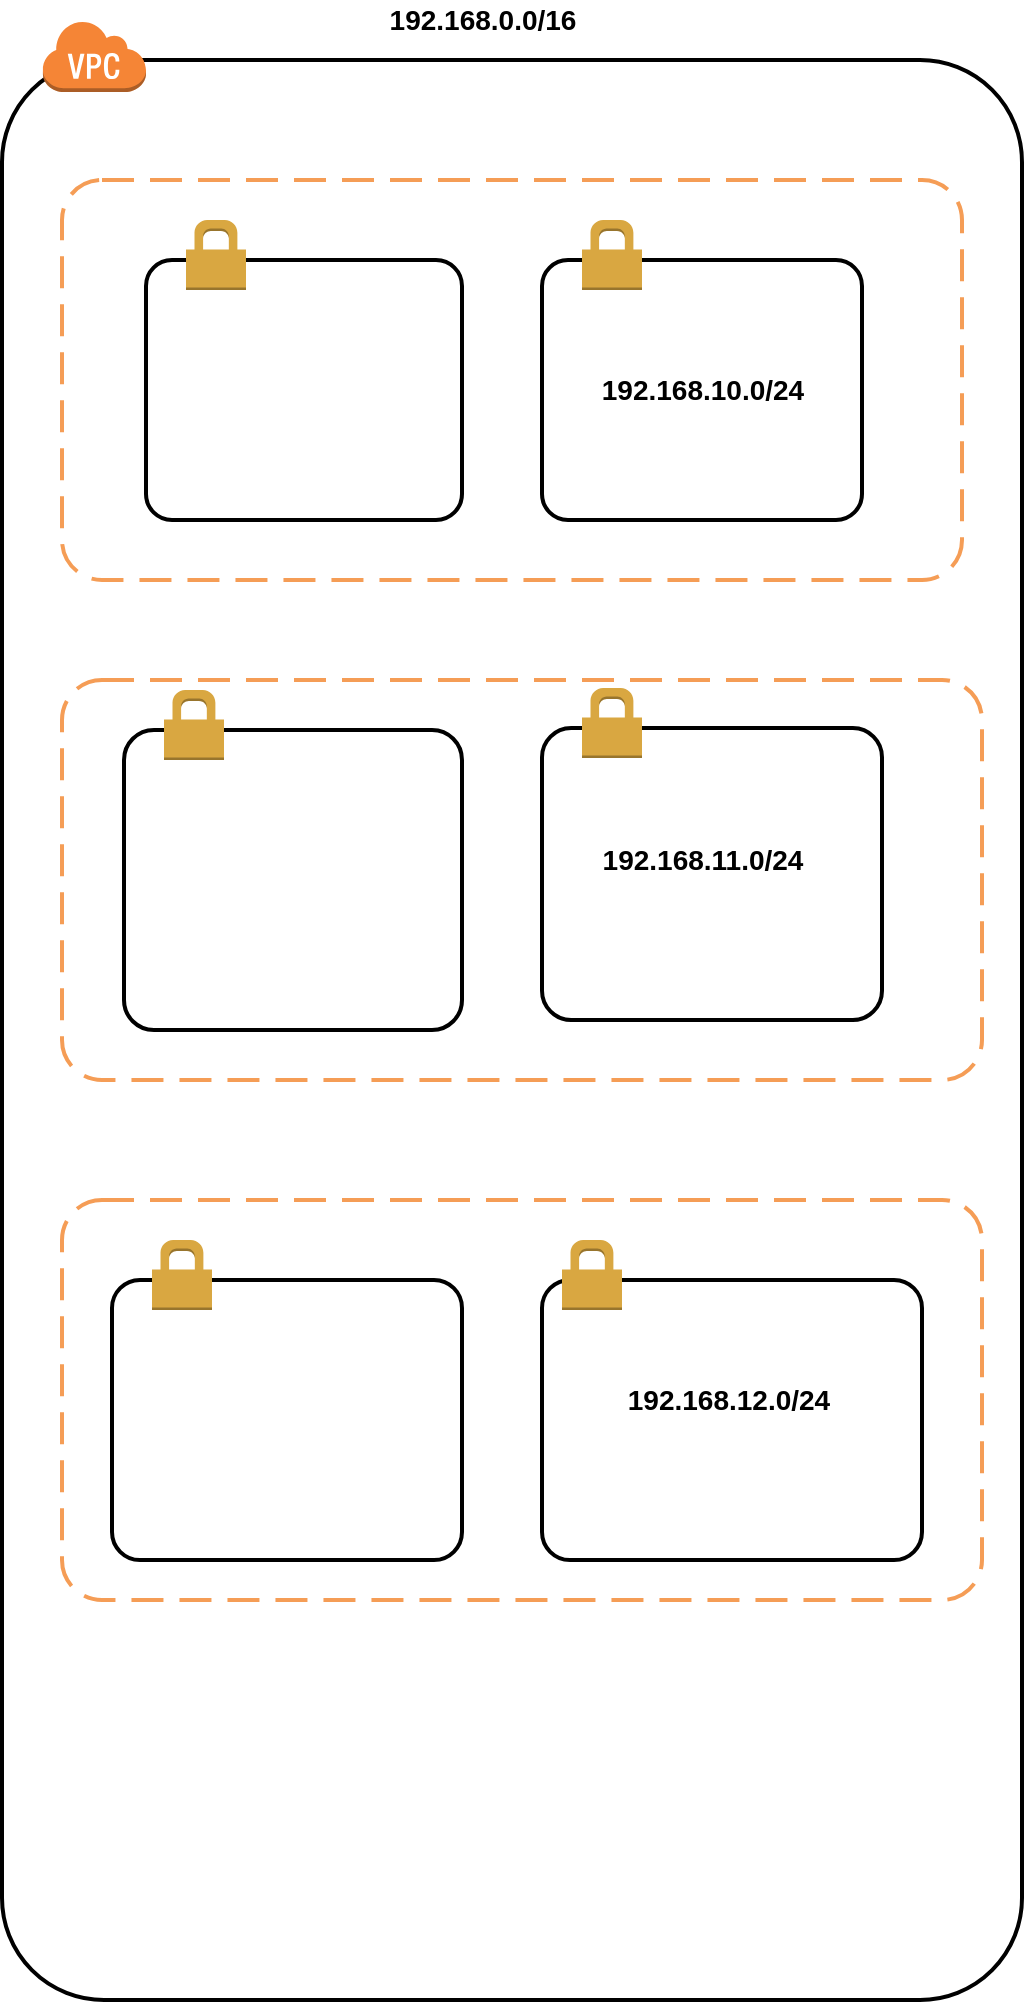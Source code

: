 <mxfile version="10.6.0" type="device"><diagram id="-bAomyNJUzDlAyb0UUNQ" name="Page-1"><mxGraphModel dx="1443" dy="761" grid="1" gridSize="10" guides="1" tooltips="1" connect="1" arrows="1" fold="1" page="1" pageScale="1" pageWidth="827" pageHeight="1169" math="0" shadow="0"><root><mxCell id="0"/><mxCell id="1" parent="0"/><mxCell id="UnjPQhtGvIg6vFcrU2ng-15" value="" style="rounded=1;arcSize=10;dashed=0;strokeColor=#000000;fillColor=none;gradientColor=none;strokeWidth=2;" parent="1" vertex="1"><mxGeometry x="110" y="190" width="510" height="970" as="geometry"/></mxCell><mxCell id="UnjPQhtGvIg6vFcrU2ng-16" value="" style="dashed=0;html=1;shape=mxgraph.aws3.virtual_private_cloud;fillColor=#F58536;gradientColor=none;dashed=0;" parent="1" vertex="1"><mxGeometry x="130" y="170" width="52" height="36" as="geometry"/></mxCell><mxCell id="UnjPQhtGvIg6vFcrU2ng-17" value="192.168.0.0/16&lt;br style=&quot;font-size: 14px;&quot;&gt;" style="text;html=1;resizable=0;autosize=1;align=center;verticalAlign=middle;points=[];fillColor=none;strokeColor=none;rounded=0;fontStyle=1;fontSize=14;" parent="1" vertex="1"><mxGeometry x="300" y="160" width="100" height="20" as="geometry"/></mxCell><mxCell id="UnjPQhtGvIg6vFcrU2ng-18" value="" style="rounded=1;arcSize=10;dashed=1;strokeColor=#F59D56;fillColor=none;gradientColor=none;dashPattern=8 4;strokeWidth=2;fontSize=14;" parent="1" vertex="1"><mxGeometry x="140" y="250" width="450" height="200" as="geometry"/></mxCell><mxCell id="UnjPQhtGvIg6vFcrU2ng-19" value="" style="rounded=1;arcSize=10;dashed=0;strokeColor=#000000;fillColor=none;gradientColor=none;strokeWidth=2;fontSize=14;" parent="1" vertex="1"><mxGeometry x="182" y="290" width="158" height="130" as="geometry"/></mxCell><mxCell id="UnjPQhtGvIg6vFcrU2ng-20" value="" style="dashed=0;html=1;shape=mxgraph.aws3.permissions;fillColor=#D9A741;gradientColor=none;dashed=0;fontSize=14;" parent="1" vertex="1"><mxGeometry x="202" y="270" width="30" height="35" as="geometry"/></mxCell><mxCell id="UnjPQhtGvIg6vFcrU2ng-22" value="" style="rounded=1;arcSize=10;dashed=0;strokeColor=#000000;fillColor=none;gradientColor=none;strokeWidth=2;fontSize=14;" parent="1" vertex="1"><mxGeometry x="380" y="290" width="160" height="130" as="geometry"/></mxCell><mxCell id="UnjPQhtGvIg6vFcrU2ng-23" value="" style="dashed=0;html=1;shape=mxgraph.aws3.permissions;fillColor=#D9A741;gradientColor=none;dashed=0;fontSize=14;" parent="1" vertex="1"><mxGeometry x="400" y="270" width="30" height="35" as="geometry"/></mxCell><mxCell id="UnjPQhtGvIg6vFcrU2ng-24" value="" style="rounded=1;arcSize=10;dashed=1;strokeColor=#F59D56;fillColor=none;gradientColor=none;dashPattern=8 4;strokeWidth=2;fontSize=14;" parent="1" vertex="1"><mxGeometry x="140" y="500" width="460" height="200" as="geometry"/></mxCell><mxCell id="UnjPQhtGvIg6vFcrU2ng-25" value="" style="rounded=1;arcSize=10;dashed=0;strokeColor=#000000;fillColor=none;gradientColor=none;strokeWidth=2;fontSize=14;" parent="1" vertex="1"><mxGeometry x="171" y="525" width="169" height="150" as="geometry"/></mxCell><mxCell id="UnjPQhtGvIg6vFcrU2ng-26" value="" style="dashed=0;html=1;shape=mxgraph.aws3.permissions;fillColor=#D9A741;gradientColor=none;dashed=0;fontSize=14;" parent="1" vertex="1"><mxGeometry x="191" y="505" width="30" height="35" as="geometry"/></mxCell><mxCell id="UnjPQhtGvIg6vFcrU2ng-31" value="" style="rounded=1;arcSize=10;dashed=0;strokeColor=#000000;fillColor=none;gradientColor=none;strokeWidth=2;fontSize=14;" parent="1" vertex="1"><mxGeometry x="380" y="524" width="170" height="146" as="geometry"/></mxCell><mxCell id="UnjPQhtGvIg6vFcrU2ng-32" value="" style="dashed=0;html=1;shape=mxgraph.aws3.permissions;fillColor=#D9A741;gradientColor=none;dashed=0;fontSize=14;" parent="1" vertex="1"><mxGeometry x="400" y="504" width="30" height="35" as="geometry"/></mxCell><mxCell id="UnjPQhtGvIg6vFcrU2ng-33" value="" style="rounded=1;arcSize=10;dashed=1;strokeColor=#F59D56;fillColor=none;gradientColor=none;dashPattern=8 4;strokeWidth=2;fontSize=14;" parent="1" vertex="1"><mxGeometry x="140" y="760" width="460" height="200" as="geometry"/></mxCell><mxCell id="UnjPQhtGvIg6vFcrU2ng-34" value="" style="rounded=1;arcSize=10;dashed=0;strokeColor=#000000;fillColor=none;gradientColor=none;strokeWidth=2;fontSize=14;" parent="1" vertex="1"><mxGeometry x="165" y="800" width="175" height="140" as="geometry"/></mxCell><mxCell id="UnjPQhtGvIg6vFcrU2ng-35" value="" style="dashed=0;html=1;shape=mxgraph.aws3.permissions;fillColor=#D9A741;gradientColor=none;dashed=0;fontSize=14;" parent="1" vertex="1"><mxGeometry x="185" y="780" width="30" height="35" as="geometry"/></mxCell><mxCell id="UnjPQhtGvIg6vFcrU2ng-36" value="" style="rounded=1;arcSize=10;dashed=0;strokeColor=#000000;fillColor=none;gradientColor=none;strokeWidth=2;fontSize=14;" parent="1" vertex="1"><mxGeometry x="380" y="800" width="190" height="140" as="geometry"/></mxCell><mxCell id="UnjPQhtGvIg6vFcrU2ng-37" value="" style="dashed=0;html=1;shape=mxgraph.aws3.permissions;fillColor=#D9A741;gradientColor=none;dashed=0;fontSize=14;" parent="1" vertex="1"><mxGeometry x="390" y="780" width="30" height="35" as="geometry"/></mxCell><mxCell id="UnjPQhtGvIg6vFcrU2ng-38" value="192.168.10.0/24&lt;br&gt;" style="text;html=1;resizable=0;autosize=1;align=center;verticalAlign=middle;points=[];fillColor=none;strokeColor=none;rounded=0;fontSize=14;fontStyle=1" parent="1" vertex="1"><mxGeometry x="400" y="345.1" width="120" height="20" as="geometry"/></mxCell><mxCell id="UnjPQhtGvIg6vFcrU2ng-39" value="192.168.11.0/24&lt;br&gt;" style="text;html=1;resizable=0;autosize=1;align=center;verticalAlign=middle;points=[];fillColor=none;strokeColor=none;rounded=0;fontSize=14;fontStyle=1" parent="1" vertex="1"><mxGeometry x="400" y="580.1" width="120" height="20" as="geometry"/></mxCell><mxCell id="UnjPQhtGvIg6vFcrU2ng-40" value="192.168.12.0/24&lt;br&gt;" style="text;html=1;resizable=0;autosize=1;align=center;verticalAlign=middle;points=[];fillColor=none;strokeColor=none;rounded=0;fontSize=14;fontStyle=1" parent="1" vertex="1"><mxGeometry x="413" y="850.1" width="120" height="20" as="geometry"/></mxCell></root></mxGraphModel></diagram></mxfile>